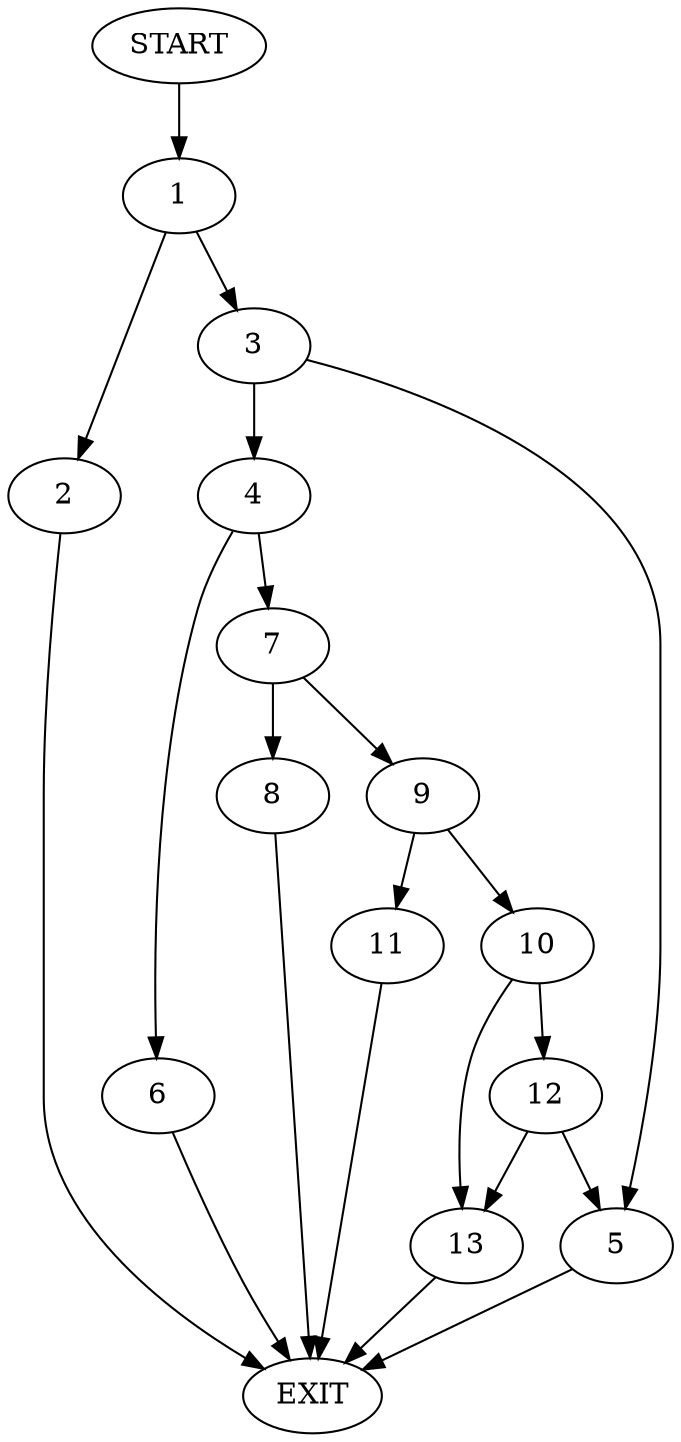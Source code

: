 digraph {
0 [label="START"]
14 [label="EXIT"]
0 -> 1
1 -> 2
1 -> 3
2 -> 14
3 -> 4
3 -> 5
4 -> 6
4 -> 7
5 -> 14
6 -> 14
7 -> 8
7 -> 9
8 -> 14
9 -> 10
9 -> 11
10 -> 12
10 -> 13
11 -> 14
13 -> 14
12 -> 13
12 -> 5
}
